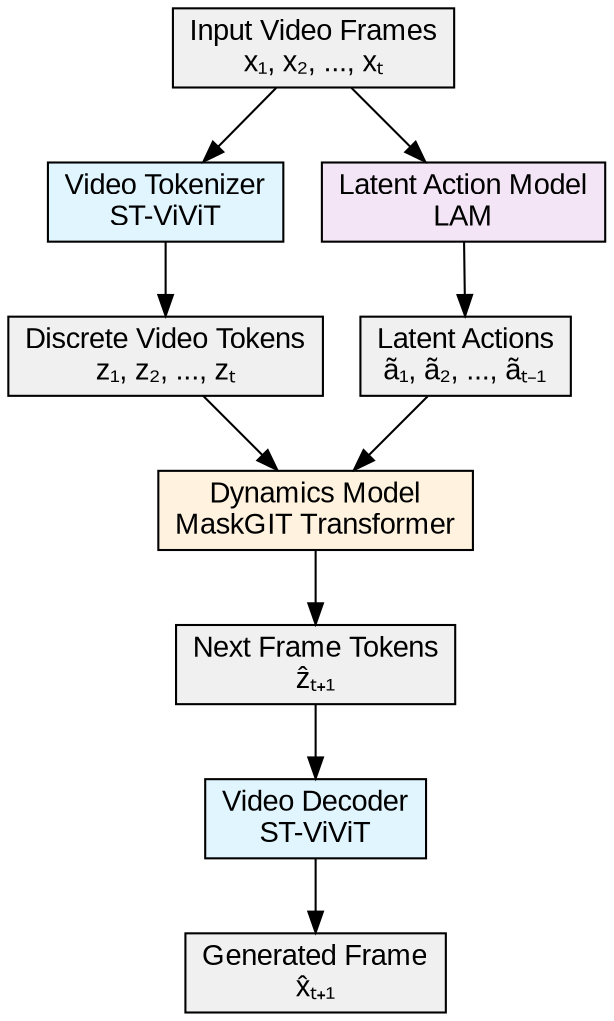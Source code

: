 digraph GenieArchitecture {
    rankdir=TD;
    node [shape=box, style=filled, fontname="Arial"];
    
    // Input
    input [label="Input Video Frames\nx₁, x₂, ..., xₜ", fillcolor="#f0f0f0"];
    
    // Main components
    tokenizer [label="Video Tokenizer\nST-ViViT", fillcolor="#e1f5fe"];
    lam [label="Latent Action Model\nLAM", fillcolor="#f3e5f5"];
    dynamics [label="Dynamics Model\nMaskGIT Transformer", fillcolor="#fff3e0"];
    
    // Intermediate outputs
    tokens [label="Discrete Video Tokens\nz₁, z₂, ..., zₜ", fillcolor="#f0f0f0"];
    actions [label="Latent Actions\nã₁, ã₂, ..., ãₜ₋₁", fillcolor="#f0f0f0"];
    
    // Final outputs
    next_tokens [label="Next Frame Tokens\nẑₜ₊₁", fillcolor="#f0f0f0"];
    decoder [label="Video Decoder\nST-ViViT", fillcolor="#e1f5fe"];
    output [label="Generated Frame\nx̂ₜ₊₁", fillcolor="#f0f0f0"];
    
    // Connections
    input -> tokenizer;
    input -> lam;
    tokenizer -> tokens;
    lam -> actions;
    tokens -> dynamics;
    actions -> dynamics;
    dynamics -> next_tokens;
    next_tokens -> decoder;
    decoder -> output;
}
